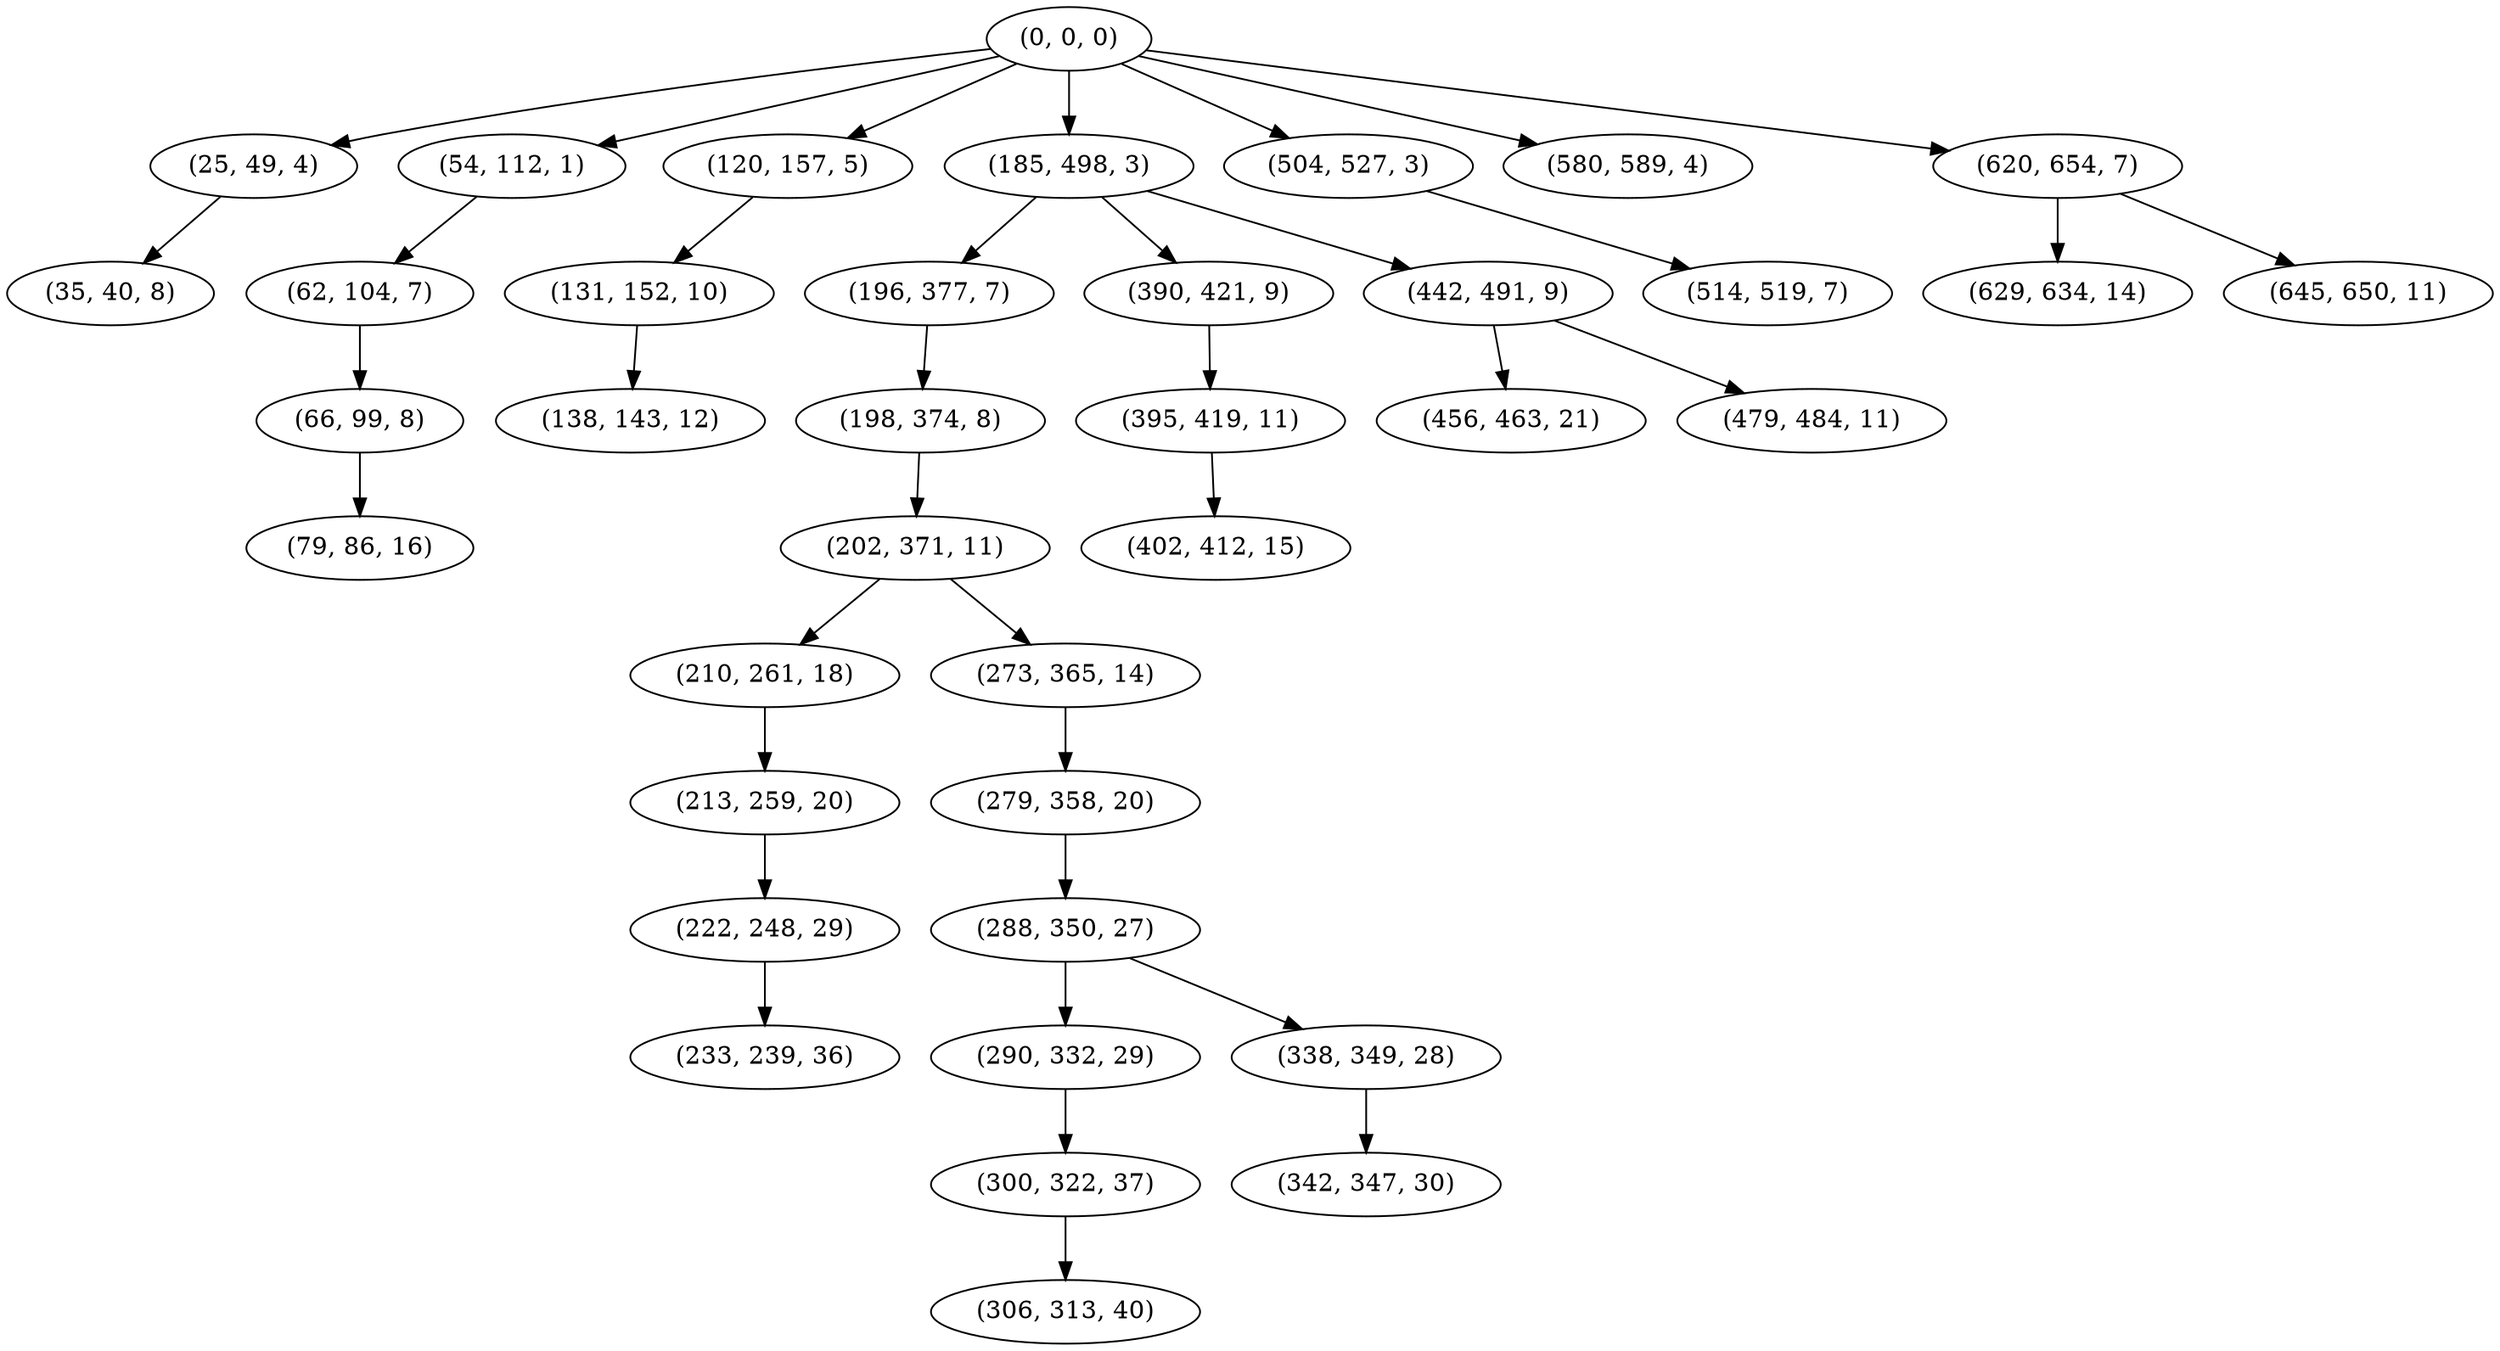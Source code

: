digraph tree {
    "(0, 0, 0)";
    "(25, 49, 4)";
    "(35, 40, 8)";
    "(54, 112, 1)";
    "(62, 104, 7)";
    "(66, 99, 8)";
    "(79, 86, 16)";
    "(120, 157, 5)";
    "(131, 152, 10)";
    "(138, 143, 12)";
    "(185, 498, 3)";
    "(196, 377, 7)";
    "(198, 374, 8)";
    "(202, 371, 11)";
    "(210, 261, 18)";
    "(213, 259, 20)";
    "(222, 248, 29)";
    "(233, 239, 36)";
    "(273, 365, 14)";
    "(279, 358, 20)";
    "(288, 350, 27)";
    "(290, 332, 29)";
    "(300, 322, 37)";
    "(306, 313, 40)";
    "(338, 349, 28)";
    "(342, 347, 30)";
    "(390, 421, 9)";
    "(395, 419, 11)";
    "(402, 412, 15)";
    "(442, 491, 9)";
    "(456, 463, 21)";
    "(479, 484, 11)";
    "(504, 527, 3)";
    "(514, 519, 7)";
    "(580, 589, 4)";
    "(620, 654, 7)";
    "(629, 634, 14)";
    "(645, 650, 11)";
    "(0, 0, 0)" -> "(25, 49, 4)";
    "(0, 0, 0)" -> "(54, 112, 1)";
    "(0, 0, 0)" -> "(120, 157, 5)";
    "(0, 0, 0)" -> "(185, 498, 3)";
    "(0, 0, 0)" -> "(504, 527, 3)";
    "(0, 0, 0)" -> "(580, 589, 4)";
    "(0, 0, 0)" -> "(620, 654, 7)";
    "(25, 49, 4)" -> "(35, 40, 8)";
    "(54, 112, 1)" -> "(62, 104, 7)";
    "(62, 104, 7)" -> "(66, 99, 8)";
    "(66, 99, 8)" -> "(79, 86, 16)";
    "(120, 157, 5)" -> "(131, 152, 10)";
    "(131, 152, 10)" -> "(138, 143, 12)";
    "(185, 498, 3)" -> "(196, 377, 7)";
    "(185, 498, 3)" -> "(390, 421, 9)";
    "(185, 498, 3)" -> "(442, 491, 9)";
    "(196, 377, 7)" -> "(198, 374, 8)";
    "(198, 374, 8)" -> "(202, 371, 11)";
    "(202, 371, 11)" -> "(210, 261, 18)";
    "(202, 371, 11)" -> "(273, 365, 14)";
    "(210, 261, 18)" -> "(213, 259, 20)";
    "(213, 259, 20)" -> "(222, 248, 29)";
    "(222, 248, 29)" -> "(233, 239, 36)";
    "(273, 365, 14)" -> "(279, 358, 20)";
    "(279, 358, 20)" -> "(288, 350, 27)";
    "(288, 350, 27)" -> "(290, 332, 29)";
    "(288, 350, 27)" -> "(338, 349, 28)";
    "(290, 332, 29)" -> "(300, 322, 37)";
    "(300, 322, 37)" -> "(306, 313, 40)";
    "(338, 349, 28)" -> "(342, 347, 30)";
    "(390, 421, 9)" -> "(395, 419, 11)";
    "(395, 419, 11)" -> "(402, 412, 15)";
    "(442, 491, 9)" -> "(456, 463, 21)";
    "(442, 491, 9)" -> "(479, 484, 11)";
    "(504, 527, 3)" -> "(514, 519, 7)";
    "(620, 654, 7)" -> "(629, 634, 14)";
    "(620, 654, 7)" -> "(645, 650, 11)";
}
